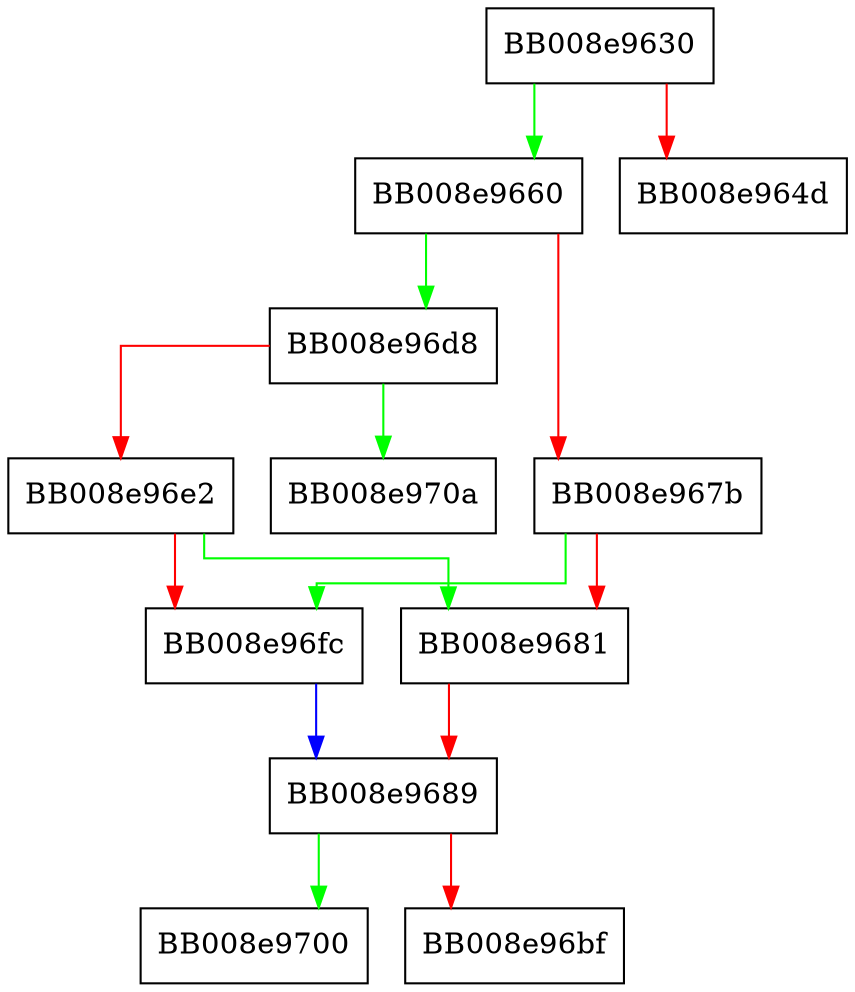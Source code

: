 digraph expand_dynamic_string_token {
  node [shape="box"];
  graph [splines=ortho];
  BB008e9630 -> BB008e9660 [color="green"];
  BB008e9630 -> BB008e964d [color="red"];
  BB008e9660 -> BB008e96d8 [color="green"];
  BB008e9660 -> BB008e967b [color="red"];
  BB008e967b -> BB008e96fc [color="green"];
  BB008e967b -> BB008e9681 [color="red"];
  BB008e9681 -> BB008e9689 [color="red"];
  BB008e9689 -> BB008e9700 [color="green"];
  BB008e9689 -> BB008e96bf [color="red"];
  BB008e96d8 -> BB008e970a [color="green"];
  BB008e96d8 -> BB008e96e2 [color="red"];
  BB008e96e2 -> BB008e9681 [color="green"];
  BB008e96e2 -> BB008e96fc [color="red"];
  BB008e96fc -> BB008e9689 [color="blue"];
}